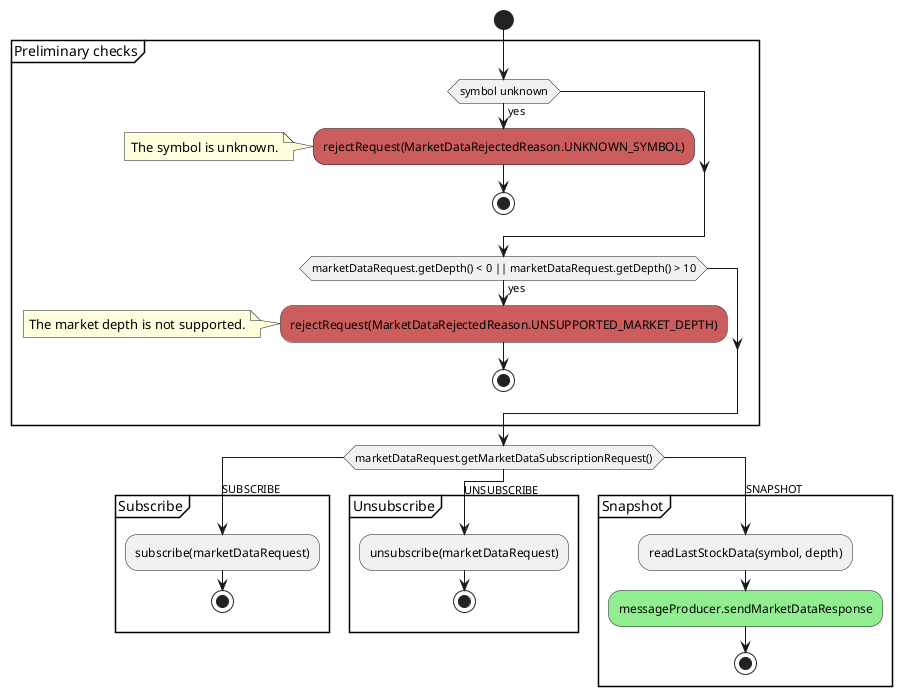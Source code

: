 @startuml market-data-request-processor

start
partition "Preliminary checks" {
  if (symbol unknown) then (yes)
    #IndianRed:rejectRequest(MarketDataRejectedReason.UNKNOWN_SYMBOL);
    note left
      The symbol is unknown.
    end note
    stop
  endif

  if (marketDataRequest.getDepth() < 0 || marketDataRequest.getDepth() > 10) then (yes)
    #IndianRed:rejectRequest(MarketDataRejectedReason.UNSUPPORTED_MARKET_DEPTH);
    note left
      The market depth is not supported.
    end note
    stop
  endif
}


switch (marketDataRequest.getMarketDataSubscriptionRequest())
  case (SUBSCRIBE)
    partition "Subscribe" {
      :subscribe(marketDataRequest);
      stop
    }
  case (UNSUBSCRIBE)
    partition "Unsubscribe" {
      :unsubscribe(marketDataRequest);
      stop
    }
  case (SNAPSHOT)
    partition "Snapshot" {
      :readLastStockData(symbol, depth);
      #LightGreen:messageProducer.sendMarketDataResponse;
      stop
    }
endswitch
@enduml
